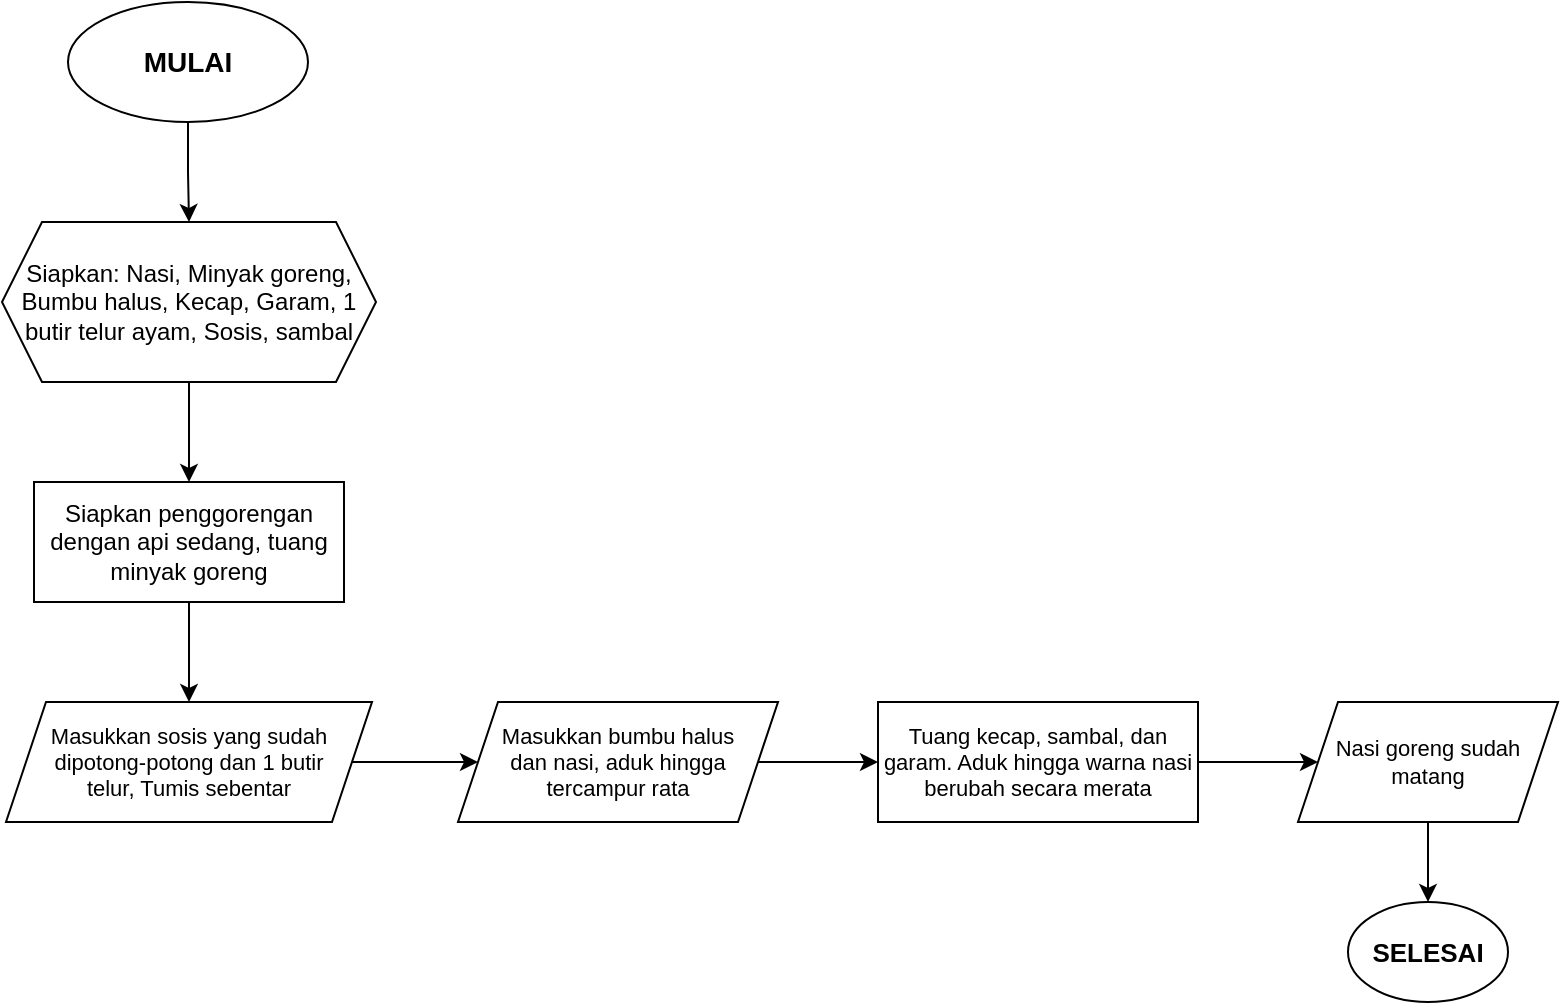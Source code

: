 <mxfile version="21.6.8" type="device">
  <diagram name="Page-1" id="0lOjAJvx04hXk5ReBUcT">
    <mxGraphModel dx="934" dy="601" grid="1" gridSize="10" guides="1" tooltips="1" connect="1" arrows="1" fold="1" page="1" pageScale="1" pageWidth="850" pageHeight="1100" math="0" shadow="0">
      <root>
        <mxCell id="0" />
        <mxCell id="1" parent="0" />
        <mxCell id="-K6APd13raqF4s7BGFVa-4" value="" style="edgeStyle=orthogonalEdgeStyle;rounded=0;orthogonalLoop=1;jettySize=auto;html=1;" edge="1" parent="1" source="-K6APd13raqF4s7BGFVa-1" target="-K6APd13raqF4s7BGFVa-3">
          <mxGeometry relative="1" as="geometry" />
        </mxCell>
        <mxCell id="-K6APd13raqF4s7BGFVa-1" value="&lt;b&gt;&lt;font style=&quot;font-size: 14px;&quot;&gt;MULAI&lt;/font&gt;&lt;/b&gt;" style="ellipse;whiteSpace=wrap;html=1;" vertex="1" parent="1">
          <mxGeometry x="365" y="50" width="120" height="60" as="geometry" />
        </mxCell>
        <mxCell id="-K6APd13raqF4s7BGFVa-6" value="" style="edgeStyle=orthogonalEdgeStyle;rounded=0;orthogonalLoop=1;jettySize=auto;html=1;" edge="1" parent="1" source="-K6APd13raqF4s7BGFVa-3" target="-K6APd13raqF4s7BGFVa-5">
          <mxGeometry relative="1" as="geometry" />
        </mxCell>
        <mxCell id="-K6APd13raqF4s7BGFVa-3" value="Siapkan: Nasi, Minyak goreng, Bumbu halus, Kecap, Garam, 1 butir telur ayam, Sosis, sambal" style="shape=hexagon;perimeter=hexagonPerimeter2;whiteSpace=wrap;html=1;fixedSize=1;" vertex="1" parent="1">
          <mxGeometry x="332" y="160" width="187" height="80" as="geometry" />
        </mxCell>
        <mxCell id="-K6APd13raqF4s7BGFVa-10" value="" style="edgeStyle=orthogonalEdgeStyle;rounded=0;orthogonalLoop=1;jettySize=auto;html=1;" edge="1" parent="1" source="-K6APd13raqF4s7BGFVa-5" target="-K6APd13raqF4s7BGFVa-9">
          <mxGeometry relative="1" as="geometry" />
        </mxCell>
        <mxCell id="-K6APd13raqF4s7BGFVa-5" value="Siapkan penggorengan dengan api sedang, tuang minyak goreng" style="whiteSpace=wrap;html=1;" vertex="1" parent="1">
          <mxGeometry x="348" y="290" width="155" height="60" as="geometry" />
        </mxCell>
        <mxCell id="-K6APd13raqF4s7BGFVa-14" value="" style="edgeStyle=orthogonalEdgeStyle;rounded=0;orthogonalLoop=1;jettySize=auto;html=1;" edge="1" parent="1" source="-K6APd13raqF4s7BGFVa-9" target="-K6APd13raqF4s7BGFVa-13">
          <mxGeometry relative="1" as="geometry" />
        </mxCell>
        <mxCell id="-K6APd13raqF4s7BGFVa-9" value="Masukkan sosis yang sudah dipotong-potong dan 1 butir &lt;br&gt;telur, Tumis sebentar" style="shape=parallelogram;perimeter=parallelogramPerimeter;whiteSpace=wrap;html=1;fixedSize=1;fontSize=11;" vertex="1" parent="1">
          <mxGeometry x="334" y="400" width="183" height="60" as="geometry" />
        </mxCell>
        <mxCell id="-K6APd13raqF4s7BGFVa-16" value="" style="edgeStyle=orthogonalEdgeStyle;rounded=0;orthogonalLoop=1;jettySize=auto;html=1;" edge="1" parent="1" source="-K6APd13raqF4s7BGFVa-13" target="-K6APd13raqF4s7BGFVa-15">
          <mxGeometry relative="1" as="geometry" />
        </mxCell>
        <mxCell id="-K6APd13raqF4s7BGFVa-13" value="Masukkan bumbu halus &lt;br&gt;dan nasi, aduk hingga &lt;br&gt;tercampur rata" style="shape=parallelogram;perimeter=parallelogramPerimeter;whiteSpace=wrap;html=1;fixedSize=1;fontSize=11;" vertex="1" parent="1">
          <mxGeometry x="560" y="400" width="160" height="60" as="geometry" />
        </mxCell>
        <mxCell id="-K6APd13raqF4s7BGFVa-18" value="" style="edgeStyle=orthogonalEdgeStyle;rounded=0;orthogonalLoop=1;jettySize=auto;html=1;" edge="1" parent="1" source="-K6APd13raqF4s7BGFVa-15" target="-K6APd13raqF4s7BGFVa-17">
          <mxGeometry relative="1" as="geometry" />
        </mxCell>
        <mxCell id="-K6APd13raqF4s7BGFVa-15" value="Tuang kecap, sambal, dan garam. Aduk hingga warna nasi berubah secara merata" style="whiteSpace=wrap;html=1;fontSize=11;" vertex="1" parent="1">
          <mxGeometry x="770" y="400" width="160" height="60" as="geometry" />
        </mxCell>
        <mxCell id="-K6APd13raqF4s7BGFVa-20" value="" style="edgeStyle=orthogonalEdgeStyle;rounded=0;orthogonalLoop=1;jettySize=auto;html=1;" edge="1" parent="1" source="-K6APd13raqF4s7BGFVa-17" target="-K6APd13raqF4s7BGFVa-19">
          <mxGeometry relative="1" as="geometry" />
        </mxCell>
        <mxCell id="-K6APd13raqF4s7BGFVa-17" value="Nasi goreng sudah matang" style="shape=parallelogram;perimeter=parallelogramPerimeter;whiteSpace=wrap;html=1;fixedSize=1;fontSize=11;" vertex="1" parent="1">
          <mxGeometry x="980" y="400" width="130" height="60" as="geometry" />
        </mxCell>
        <mxCell id="-K6APd13raqF4s7BGFVa-19" value="SELESAI" style="ellipse;whiteSpace=wrap;html=1;fontSize=13;fontStyle=1" vertex="1" parent="1">
          <mxGeometry x="1005" y="500" width="80" height="50" as="geometry" />
        </mxCell>
      </root>
    </mxGraphModel>
  </diagram>
</mxfile>
